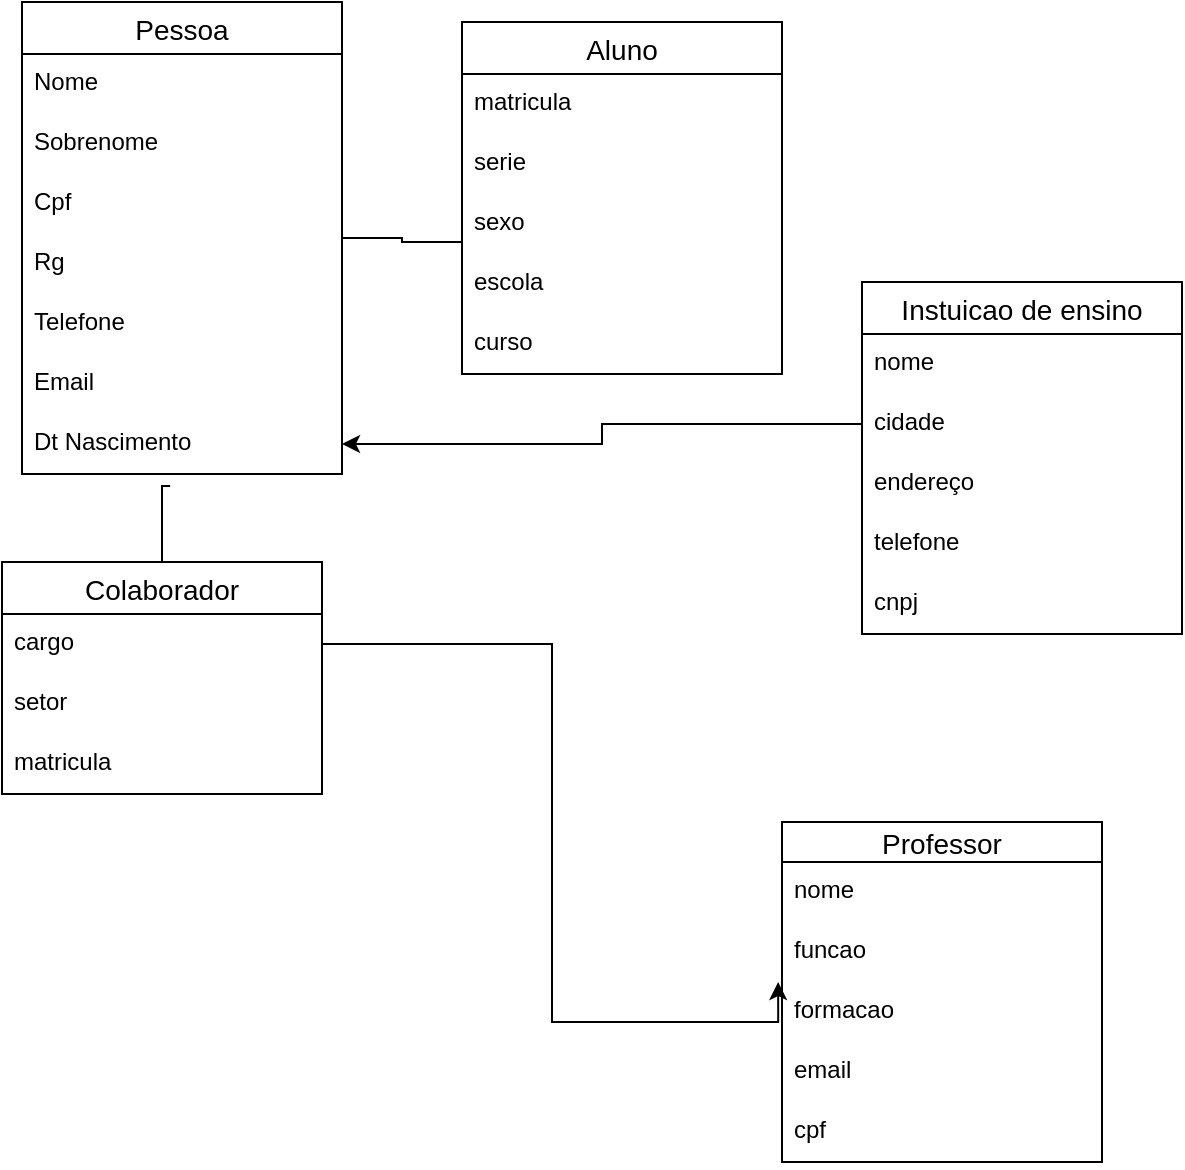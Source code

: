 <mxfile version="23.0.2" type="github" pages="2">
  <diagram name="Página-1" id="ZoJDxkCGZ2TFN2j-Abry">
    <mxGraphModel dx="979" dy="556" grid="1" gridSize="10" guides="1" tooltips="1" connect="1" arrows="1" fold="1" page="1" pageScale="1" pageWidth="827" pageHeight="1169" math="0" shadow="0">
      <root>
        <mxCell id="0" />
        <mxCell id="1" parent="0" />
        <mxCell id="moQpeNJ1T0v8Xbf68f_f-36" style="edgeStyle=orthogonalEdgeStyle;rounded=0;orthogonalLoop=1;jettySize=auto;html=1;endArrow=none;endFill=0;" edge="1" parent="1" source="moQpeNJ1T0v8Xbf68f_f-1" target="moQpeNJ1T0v8Xbf68f_f-10">
          <mxGeometry relative="1" as="geometry">
            <Array as="points">
              <mxPoint x="310" y="248" />
              <mxPoint x="310" y="250" />
            </Array>
          </mxGeometry>
        </mxCell>
        <mxCell id="moQpeNJ1T0v8Xbf68f_f-1" value="Pessoa" style="swimlane;fontStyle=0;childLayout=stackLayout;horizontal=1;startSize=26;horizontalStack=0;resizeParent=1;resizeParentMax=0;resizeLast=0;collapsible=1;marginBottom=0;align=center;fontSize=14;" vertex="1" parent="1">
          <mxGeometry x="120" y="130" width="160" height="236" as="geometry">
            <mxRectangle x="120" y="130" width="90" height="30" as="alternateBounds" />
          </mxGeometry>
        </mxCell>
        <mxCell id="moQpeNJ1T0v8Xbf68f_f-2" value="Nome" style="text;strokeColor=none;fillColor=none;spacingLeft=4;spacingRight=4;overflow=hidden;rotatable=0;points=[[0,0.5],[1,0.5]];portConstraint=eastwest;fontSize=12;whiteSpace=wrap;html=1;" vertex="1" parent="moQpeNJ1T0v8Xbf68f_f-1">
          <mxGeometry y="26" width="160" height="30" as="geometry" />
        </mxCell>
        <mxCell id="moQpeNJ1T0v8Xbf68f_f-3" value="Sobrenome" style="text;strokeColor=none;fillColor=none;spacingLeft=4;spacingRight=4;overflow=hidden;rotatable=0;points=[[0,0.5],[1,0.5]];portConstraint=eastwest;fontSize=12;whiteSpace=wrap;html=1;" vertex="1" parent="moQpeNJ1T0v8Xbf68f_f-1">
          <mxGeometry y="56" width="160" height="30" as="geometry" />
        </mxCell>
        <mxCell id="moQpeNJ1T0v8Xbf68f_f-4" value="Cpf" style="text;strokeColor=none;fillColor=none;spacingLeft=4;spacingRight=4;overflow=hidden;rotatable=0;points=[[0,0.5],[1,0.5]];portConstraint=eastwest;fontSize=12;whiteSpace=wrap;html=1;" vertex="1" parent="moQpeNJ1T0v8Xbf68f_f-1">
          <mxGeometry y="86" width="160" height="30" as="geometry" />
        </mxCell>
        <mxCell id="moQpeNJ1T0v8Xbf68f_f-8" value="Rg" style="text;strokeColor=none;fillColor=none;spacingLeft=4;spacingRight=4;overflow=hidden;rotatable=0;points=[[0,0.5],[1,0.5]];portConstraint=eastwest;fontSize=12;whiteSpace=wrap;html=1;" vertex="1" parent="moQpeNJ1T0v8Xbf68f_f-1">
          <mxGeometry y="116" width="160" height="30" as="geometry" />
        </mxCell>
        <mxCell id="moQpeNJ1T0v8Xbf68f_f-7" value="Telefone" style="text;strokeColor=none;fillColor=none;spacingLeft=4;spacingRight=4;overflow=hidden;rotatable=0;points=[[0,0.5],[1,0.5]];portConstraint=eastwest;fontSize=12;whiteSpace=wrap;html=1;" vertex="1" parent="moQpeNJ1T0v8Xbf68f_f-1">
          <mxGeometry y="146" width="160" height="30" as="geometry" />
        </mxCell>
        <mxCell id="moQpeNJ1T0v8Xbf68f_f-9" value="Email" style="text;strokeColor=none;fillColor=none;spacingLeft=4;spacingRight=4;overflow=hidden;rotatable=0;points=[[0,0.5],[1,0.5]];portConstraint=eastwest;fontSize=12;whiteSpace=wrap;html=1;" vertex="1" parent="moQpeNJ1T0v8Xbf68f_f-1">
          <mxGeometry y="176" width="160" height="30" as="geometry" />
        </mxCell>
        <mxCell id="moQpeNJ1T0v8Xbf68f_f-6" value="Dt Nascimento" style="text;strokeColor=none;fillColor=none;spacingLeft=4;spacingRight=4;overflow=hidden;rotatable=0;points=[[0,0.5],[1,0.5]];portConstraint=eastwest;fontSize=12;whiteSpace=wrap;html=1;" vertex="1" parent="moQpeNJ1T0v8Xbf68f_f-1">
          <mxGeometry y="206" width="160" height="30" as="geometry" />
        </mxCell>
        <mxCell id="moQpeNJ1T0v8Xbf68f_f-10" value="Aluno" style="swimlane;fontStyle=0;childLayout=stackLayout;horizontal=1;startSize=26;horizontalStack=0;resizeParent=1;resizeParentMax=0;resizeLast=0;collapsible=1;marginBottom=0;align=center;fontSize=14;" vertex="1" parent="1">
          <mxGeometry x="340" y="140" width="160" height="176" as="geometry">
            <mxRectangle x="120" y="130" width="90" height="30" as="alternateBounds" />
          </mxGeometry>
        </mxCell>
        <mxCell id="moQpeNJ1T0v8Xbf68f_f-13" value="matricula" style="text;strokeColor=none;fillColor=none;spacingLeft=4;spacingRight=4;overflow=hidden;rotatable=0;points=[[0,0.5],[1,0.5]];portConstraint=eastwest;fontSize=12;whiteSpace=wrap;html=1;" vertex="1" parent="moQpeNJ1T0v8Xbf68f_f-10">
          <mxGeometry y="26" width="160" height="30" as="geometry" />
        </mxCell>
        <mxCell id="moQpeNJ1T0v8Xbf68f_f-14" value="serie" style="text;strokeColor=none;fillColor=none;spacingLeft=4;spacingRight=4;overflow=hidden;rotatable=0;points=[[0,0.5],[1,0.5]];portConstraint=eastwest;fontSize=12;whiteSpace=wrap;html=1;" vertex="1" parent="moQpeNJ1T0v8Xbf68f_f-10">
          <mxGeometry y="56" width="160" height="30" as="geometry" />
        </mxCell>
        <mxCell id="moQpeNJ1T0v8Xbf68f_f-11" value="sexo" style="text;strokeColor=none;fillColor=none;spacingLeft=4;spacingRight=4;overflow=hidden;rotatable=0;points=[[0,0.5],[1,0.5]];portConstraint=eastwest;fontSize=12;whiteSpace=wrap;html=1;" vertex="1" parent="moQpeNJ1T0v8Xbf68f_f-10">
          <mxGeometry y="86" width="160" height="30" as="geometry" />
        </mxCell>
        <mxCell id="moQpeNJ1T0v8Xbf68f_f-12" value="escola" style="text;strokeColor=none;fillColor=none;spacingLeft=4;spacingRight=4;overflow=hidden;rotatable=0;points=[[0,0.5],[1,0.5]];portConstraint=eastwest;fontSize=12;whiteSpace=wrap;html=1;" vertex="1" parent="moQpeNJ1T0v8Xbf68f_f-10">
          <mxGeometry y="116" width="160" height="30" as="geometry" />
        </mxCell>
        <mxCell id="moQpeNJ1T0v8Xbf68f_f-15" value="curso" style="text;strokeColor=none;fillColor=none;spacingLeft=4;spacingRight=4;overflow=hidden;rotatable=0;points=[[0,0.5],[1,0.5]];portConstraint=eastwest;fontSize=12;whiteSpace=wrap;html=1;" vertex="1" parent="moQpeNJ1T0v8Xbf68f_f-10">
          <mxGeometry y="146" width="160" height="30" as="geometry" />
        </mxCell>
        <mxCell id="moQpeNJ1T0v8Xbf68f_f-18" value="Colaborador" style="swimlane;fontStyle=0;childLayout=stackLayout;horizontal=1;startSize=26;horizontalStack=0;resizeParent=1;resizeParentMax=0;resizeLast=0;collapsible=1;marginBottom=0;align=center;fontSize=14;" vertex="1" parent="1">
          <mxGeometry x="110" y="410" width="160" height="116" as="geometry">
            <mxRectangle x="120" y="130" width="90" height="30" as="alternateBounds" />
          </mxGeometry>
        </mxCell>
        <mxCell id="moQpeNJ1T0v8Xbf68f_f-20" value="cargo" style="text;strokeColor=none;fillColor=none;spacingLeft=4;spacingRight=4;overflow=hidden;rotatable=0;points=[[0,0.5],[1,0.5]];portConstraint=eastwest;fontSize=12;whiteSpace=wrap;html=1;" vertex="1" parent="moQpeNJ1T0v8Xbf68f_f-18">
          <mxGeometry y="26" width="160" height="30" as="geometry" />
        </mxCell>
        <mxCell id="moQpeNJ1T0v8Xbf68f_f-21" value="setor" style="text;strokeColor=none;fillColor=none;spacingLeft=4;spacingRight=4;overflow=hidden;rotatable=0;points=[[0,0.5],[1,0.5]];portConstraint=eastwest;fontSize=12;whiteSpace=wrap;html=1;" vertex="1" parent="moQpeNJ1T0v8Xbf68f_f-18">
          <mxGeometry y="56" width="160" height="30" as="geometry" />
        </mxCell>
        <mxCell id="moQpeNJ1T0v8Xbf68f_f-22" value="matricula" style="text;strokeColor=none;fillColor=none;spacingLeft=4;spacingRight=4;overflow=hidden;rotatable=0;points=[[0,0.5],[1,0.5]];portConstraint=eastwest;fontSize=12;whiteSpace=wrap;html=1;" vertex="1" parent="moQpeNJ1T0v8Xbf68f_f-18">
          <mxGeometry y="86" width="160" height="30" as="geometry" />
        </mxCell>
        <mxCell id="moQpeNJ1T0v8Xbf68f_f-24" value="Instuicao de ensino" style="swimlane;fontStyle=0;childLayout=stackLayout;horizontal=1;startSize=26;horizontalStack=0;resizeParent=1;resizeParentMax=0;resizeLast=0;collapsible=1;marginBottom=0;align=center;fontSize=14;" vertex="1" parent="1">
          <mxGeometry x="540" y="270" width="160" height="176" as="geometry">
            <mxRectangle x="120" y="130" width="90" height="30" as="alternateBounds" />
          </mxGeometry>
        </mxCell>
        <mxCell id="moQpeNJ1T0v8Xbf68f_f-25" value="nome" style="text;strokeColor=none;fillColor=none;spacingLeft=4;spacingRight=4;overflow=hidden;rotatable=0;points=[[0,0.5],[1,0.5]];portConstraint=eastwest;fontSize=12;whiteSpace=wrap;html=1;" vertex="1" parent="moQpeNJ1T0v8Xbf68f_f-24">
          <mxGeometry y="26" width="160" height="30" as="geometry" />
        </mxCell>
        <mxCell id="moQpeNJ1T0v8Xbf68f_f-26" value="cidade" style="text;strokeColor=none;fillColor=none;spacingLeft=4;spacingRight=4;overflow=hidden;rotatable=0;points=[[0,0.5],[1,0.5]];portConstraint=eastwest;fontSize=12;whiteSpace=wrap;html=1;" vertex="1" parent="moQpeNJ1T0v8Xbf68f_f-24">
          <mxGeometry y="56" width="160" height="30" as="geometry" />
        </mxCell>
        <mxCell id="moQpeNJ1T0v8Xbf68f_f-27" value="endereço" style="text;strokeColor=none;fillColor=none;spacingLeft=4;spacingRight=4;overflow=hidden;rotatable=0;points=[[0,0.5],[1,0.5]];portConstraint=eastwest;fontSize=12;whiteSpace=wrap;html=1;" vertex="1" parent="moQpeNJ1T0v8Xbf68f_f-24">
          <mxGeometry y="86" width="160" height="30" as="geometry" />
        </mxCell>
        <mxCell id="moQpeNJ1T0v8Xbf68f_f-28" value="telefone" style="text;strokeColor=none;fillColor=none;spacingLeft=4;spacingRight=4;overflow=hidden;rotatable=0;points=[[0,0.5],[1,0.5]];portConstraint=eastwest;fontSize=12;whiteSpace=wrap;html=1;" vertex="1" parent="moQpeNJ1T0v8Xbf68f_f-24">
          <mxGeometry y="116" width="160" height="30" as="geometry" />
        </mxCell>
        <mxCell id="moQpeNJ1T0v8Xbf68f_f-29" value="cnpj" style="text;strokeColor=none;fillColor=none;spacingLeft=4;spacingRight=4;overflow=hidden;rotatable=0;points=[[0,0.5],[1,0.5]];portConstraint=eastwest;fontSize=12;whiteSpace=wrap;html=1;" vertex="1" parent="moQpeNJ1T0v8Xbf68f_f-24">
          <mxGeometry y="146" width="160" height="30" as="geometry" />
        </mxCell>
        <mxCell id="moQpeNJ1T0v8Xbf68f_f-30" value="Professor" style="swimlane;fontStyle=0;childLayout=stackLayout;horizontal=1;startSize=20;horizontalStack=0;resizeParent=1;resizeParentMax=0;resizeLast=0;collapsible=1;marginBottom=0;align=center;fontSize=14;" vertex="1" parent="1">
          <mxGeometry x="500" y="540" width="160" height="170" as="geometry">
            <mxRectangle x="120" y="130" width="90" height="30" as="alternateBounds" />
          </mxGeometry>
        </mxCell>
        <mxCell id="moQpeNJ1T0v8Xbf68f_f-31" value="nome" style="text;strokeColor=none;fillColor=none;spacingLeft=4;spacingRight=4;overflow=hidden;rotatable=0;points=[[0,0.5],[1,0.5]];portConstraint=eastwest;fontSize=12;whiteSpace=wrap;html=1;" vertex="1" parent="moQpeNJ1T0v8Xbf68f_f-30">
          <mxGeometry y="20" width="160" height="30" as="geometry" />
        </mxCell>
        <mxCell id="moQpeNJ1T0v8Xbf68f_f-32" value="funcao" style="text;strokeColor=none;fillColor=none;spacingLeft=4;spacingRight=4;overflow=hidden;rotatable=0;points=[[0,0.5],[1,0.5]];portConstraint=eastwest;fontSize=12;whiteSpace=wrap;html=1;" vertex="1" parent="moQpeNJ1T0v8Xbf68f_f-30">
          <mxGeometry y="50" width="160" height="30" as="geometry" />
        </mxCell>
        <mxCell id="moQpeNJ1T0v8Xbf68f_f-33" value="formacao" style="text;strokeColor=none;fillColor=none;spacingLeft=4;spacingRight=4;overflow=hidden;rotatable=0;points=[[0,0.5],[1,0.5]];portConstraint=eastwest;fontSize=12;whiteSpace=wrap;html=1;" vertex="1" parent="moQpeNJ1T0v8Xbf68f_f-30">
          <mxGeometry y="80" width="160" height="30" as="geometry" />
        </mxCell>
        <mxCell id="moQpeNJ1T0v8Xbf68f_f-34" value="email" style="text;strokeColor=none;fillColor=none;spacingLeft=4;spacingRight=4;overflow=hidden;rotatable=0;points=[[0,0.5],[1,0.5]];portConstraint=eastwest;fontSize=12;whiteSpace=wrap;html=1;" vertex="1" parent="moQpeNJ1T0v8Xbf68f_f-30">
          <mxGeometry y="110" width="160" height="30" as="geometry" />
        </mxCell>
        <mxCell id="moQpeNJ1T0v8Xbf68f_f-35" value="cpf" style="text;strokeColor=none;fillColor=none;spacingLeft=4;spacingRight=4;overflow=hidden;rotatable=0;points=[[0,0.5],[1,0.5]];portConstraint=eastwest;fontSize=12;whiteSpace=wrap;html=1;" vertex="1" parent="moQpeNJ1T0v8Xbf68f_f-30">
          <mxGeometry y="140" width="160" height="30" as="geometry" />
        </mxCell>
        <mxCell id="moQpeNJ1T0v8Xbf68f_f-39" style="edgeStyle=orthogonalEdgeStyle;rounded=0;orthogonalLoop=1;jettySize=auto;html=1;exitX=0.5;exitY=0;exitDx=0;exitDy=0;entryX=0.463;entryY=1.2;entryDx=0;entryDy=0;entryPerimeter=0;endArrow=none;endFill=0;" edge="1" parent="1" source="moQpeNJ1T0v8Xbf68f_f-18" target="moQpeNJ1T0v8Xbf68f_f-6">
          <mxGeometry relative="1" as="geometry">
            <Array as="points">
              <mxPoint x="190" y="372" />
            </Array>
          </mxGeometry>
        </mxCell>
        <mxCell id="moQpeNJ1T0v8Xbf68f_f-40" style="edgeStyle=orthogonalEdgeStyle;rounded=0;orthogonalLoop=1;jettySize=auto;html=1;entryX=-0.012;entryY=1;entryDx=0;entryDy=0;entryPerimeter=0;" edge="1" parent="1" source="moQpeNJ1T0v8Xbf68f_f-20" target="moQpeNJ1T0v8Xbf68f_f-32">
          <mxGeometry relative="1" as="geometry" />
        </mxCell>
        <mxCell id="moQpeNJ1T0v8Xbf68f_f-41" style="edgeStyle=orthogonalEdgeStyle;rounded=0;orthogonalLoop=1;jettySize=auto;html=1;entryX=1;entryY=0.5;entryDx=0;entryDy=0;" edge="1" parent="1" source="moQpeNJ1T0v8Xbf68f_f-26" target="moQpeNJ1T0v8Xbf68f_f-6">
          <mxGeometry relative="1" as="geometry" />
        </mxCell>
      </root>
    </mxGraphModel>
  </diagram>
  <diagram id="lj1sSSnIw8IRxc-z5Eyn" name="Página-2">
    <mxGraphModel dx="832" dy="473" grid="1" gridSize="10" guides="1" tooltips="1" connect="1" arrows="1" fold="1" page="1" pageScale="1" pageWidth="827" pageHeight="1169" math="0" shadow="0">
      <root>
        <mxCell id="0" />
        <mxCell id="1" parent="0" />
        <mxCell id="-9x7CmeoXM7p1R_-sLOX-1" value="Médico" style="swimlane;fontStyle=0;childLayout=stackLayout;horizontal=1;startSize=26;horizontalStack=0;resizeParent=1;resizeParentMax=0;resizeLast=0;collapsible=1;marginBottom=0;align=center;fontSize=14;shadow=0;" vertex="1" parent="1">
          <mxGeometry x="170" y="110" width="160" height="146" as="geometry" />
        </mxCell>
        <mxCell id="-9x7CmeoXM7p1R_-sLOX-2" value="CRM" style="text;strokeColor=none;fillColor=none;spacingLeft=4;spacingRight=4;overflow=hidden;rotatable=0;points=[[0,0.5],[1,0.5]];portConstraint=eastwest;fontSize=12;whiteSpace=wrap;html=1;" vertex="1" parent="-9x7CmeoXM7p1R_-sLOX-1">
          <mxGeometry y="26" width="160" height="30" as="geometry" />
        </mxCell>
        <mxCell id="-9x7CmeoXM7p1R_-sLOX-3" value="Nome" style="text;strokeColor=none;fillColor=none;spacingLeft=4;spacingRight=4;overflow=hidden;rotatable=0;points=[[0,0.5],[1,0.5]];portConstraint=eastwest;fontSize=12;whiteSpace=wrap;html=1;" vertex="1" parent="-9x7CmeoXM7p1R_-sLOX-1">
          <mxGeometry y="56" width="160" height="30" as="geometry" />
        </mxCell>
        <mxCell id="-9x7CmeoXM7p1R_-sLOX-4" value="TELEFONE" style="text;strokeColor=none;fillColor=none;spacingLeft=4;spacingRight=4;overflow=hidden;rotatable=0;points=[[0,0.5],[1,0.5]];portConstraint=eastwest;fontSize=12;whiteSpace=wrap;html=1;" vertex="1" parent="-9x7CmeoXM7p1R_-sLOX-1">
          <mxGeometry y="86" width="160" height="30" as="geometry" />
        </mxCell>
        <mxCell id="-9x7CmeoXM7p1R_-sLOX-5" value="E-MAIL" style="text;strokeColor=none;fillColor=none;spacingLeft=4;spacingRight=4;overflow=hidden;rotatable=0;points=[[0,0.5],[1,0.5]];portConstraint=eastwest;fontSize=12;whiteSpace=wrap;html=1;" vertex="1" parent="-9x7CmeoXM7p1R_-sLOX-1">
          <mxGeometry y="116" width="160" height="30" as="geometry" />
        </mxCell>
        <mxCell id="-9x7CmeoXM7p1R_-sLOX-10" value="CONSULTA" style="swimlane;fontStyle=0;childLayout=stackLayout;horizontal=1;startSize=26;horizontalStack=0;resizeParent=1;resizeParentMax=0;resizeLast=0;collapsible=1;marginBottom=0;align=center;fontSize=14;shadow=0;" vertex="1" parent="1">
          <mxGeometry x="390" y="110" width="160" height="86" as="geometry" />
        </mxCell>
        <mxCell id="-9x7CmeoXM7p1R_-sLOX-11" value="DATA" style="text;strokeColor=none;fillColor=none;spacingLeft=4;spacingRight=4;overflow=hidden;rotatable=0;points=[[0,0.5],[1,0.5]];portConstraint=eastwest;fontSize=12;whiteSpace=wrap;html=1;" vertex="1" parent="-9x7CmeoXM7p1R_-sLOX-10">
          <mxGeometry y="26" width="160" height="30" as="geometry" />
        </mxCell>
        <mxCell id="-9x7CmeoXM7p1R_-sLOX-12" value="TIPO" style="text;strokeColor=none;fillColor=none;spacingLeft=4;spacingRight=4;overflow=hidden;rotatable=0;points=[[0,0.5],[1,0.5]];portConstraint=eastwest;fontSize=12;whiteSpace=wrap;html=1;" vertex="1" parent="-9x7CmeoXM7p1R_-sLOX-10">
          <mxGeometry y="56" width="160" height="30" as="geometry" />
        </mxCell>
        <mxCell id="-9x7CmeoXM7p1R_-sLOX-15" value="MEDICAMENTO" style="swimlane;fontStyle=0;childLayout=stackLayout;horizontal=1;startSize=26;horizontalStack=0;resizeParent=1;resizeParentMax=0;resizeLast=0;collapsible=1;marginBottom=0;align=center;fontSize=14;shadow=0;" vertex="1" parent="1">
          <mxGeometry x="610" y="290" width="160" height="142" as="geometry" />
        </mxCell>
        <mxCell id="-9x7CmeoXM7p1R_-sLOX-16" value="NOME DO MEDICAMENTO" style="text;strokeColor=none;fillColor=none;spacingLeft=4;spacingRight=4;overflow=hidden;rotatable=0;points=[[0,0.5],[1,0.5]];portConstraint=eastwest;fontSize=12;whiteSpace=wrap;html=1;" vertex="1" parent="-9x7CmeoXM7p1R_-sLOX-15">
          <mxGeometry y="26" width="160" height="30" as="geometry" />
        </mxCell>
        <mxCell id="-9x7CmeoXM7p1R_-sLOX-17" value="TIPO" style="text;strokeColor=none;fillColor=none;spacingLeft=4;spacingRight=4;overflow=hidden;rotatable=0;points=[[0,0.5],[1,0.5]];portConstraint=eastwest;fontSize=12;whiteSpace=wrap;html=1;" vertex="1" parent="-9x7CmeoXM7p1R_-sLOX-15">
          <mxGeometry y="56" width="160" height="26" as="geometry" />
        </mxCell>
        <mxCell id="-9x7CmeoXM7p1R_-sLOX-18" value="DOSAGEM" style="text;strokeColor=none;fillColor=none;spacingLeft=4;spacingRight=4;overflow=hidden;rotatable=0;points=[[0,0.5],[1,0.5]];portConstraint=eastwest;fontSize=12;whiteSpace=wrap;html=1;" vertex="1" parent="-9x7CmeoXM7p1R_-sLOX-15">
          <mxGeometry y="82" width="160" height="30" as="geometry" />
        </mxCell>
        <mxCell id="-9x7CmeoXM7p1R_-sLOX-19" value="COMO USAR" style="text;strokeColor=none;fillColor=none;spacingLeft=4;spacingRight=4;overflow=hidden;rotatable=0;points=[[0,0.5],[1,0.5]];portConstraint=eastwest;fontSize=12;whiteSpace=wrap;html=1;" vertex="1" parent="-9x7CmeoXM7p1R_-sLOX-15">
          <mxGeometry y="112" width="160" height="30" as="geometry" />
        </mxCell>
        <mxCell id="-9x7CmeoXM7p1R_-sLOX-20" value="PACIENTE" style="swimlane;fontStyle=0;childLayout=stackLayout;horizontal=1;startSize=26;horizontalStack=0;resizeParent=1;resizeParentMax=0;resizeLast=0;collapsible=1;marginBottom=0;align=center;fontSize=14;shadow=0;" vertex="1" parent="1">
          <mxGeometry x="380" y="240" width="160" height="176" as="geometry" />
        </mxCell>
        <mxCell id="-9x7CmeoXM7p1R_-sLOX-21" value="NOME" style="text;strokeColor=none;fillColor=none;spacingLeft=4;spacingRight=4;overflow=hidden;rotatable=0;points=[[0,0.5],[1,0.5]];portConstraint=eastwest;fontSize=12;whiteSpace=wrap;html=1;" vertex="1" parent="-9x7CmeoXM7p1R_-sLOX-20">
          <mxGeometry y="26" width="160" height="30" as="geometry" />
        </mxCell>
        <mxCell id="-9x7CmeoXM7p1R_-sLOX-22" value="CPF" style="text;strokeColor=none;fillColor=none;spacingLeft=4;spacingRight=4;overflow=hidden;rotatable=0;points=[[0,0.5],[1,0.5]];portConstraint=eastwest;fontSize=12;whiteSpace=wrap;html=1;" vertex="1" parent="-9x7CmeoXM7p1R_-sLOX-20">
          <mxGeometry y="56" width="160" height="30" as="geometry" />
        </mxCell>
        <mxCell id="-9x7CmeoXM7p1R_-sLOX-23" value="ENDERECO" style="text;strokeColor=none;fillColor=none;spacingLeft=4;spacingRight=4;overflow=hidden;rotatable=0;points=[[0,0.5],[1,0.5]];portConstraint=eastwest;fontSize=12;whiteSpace=wrap;html=1;" vertex="1" parent="-9x7CmeoXM7p1R_-sLOX-20">
          <mxGeometry y="86" width="160" height="30" as="geometry" />
        </mxCell>
        <mxCell id="-9x7CmeoXM7p1R_-sLOX-25" value="TELEFONE" style="text;strokeColor=none;fillColor=none;spacingLeft=4;spacingRight=4;overflow=hidden;rotatable=0;points=[[0,0.5],[1,0.5]];portConstraint=eastwest;fontSize=12;whiteSpace=wrap;html=1;" vertex="1" parent="-9x7CmeoXM7p1R_-sLOX-20">
          <mxGeometry y="116" width="160" height="30" as="geometry" />
        </mxCell>
        <mxCell id="-9x7CmeoXM7p1R_-sLOX-24" value="PLANO DE SAÚDE" style="text;strokeColor=none;fillColor=none;spacingLeft=4;spacingRight=4;overflow=hidden;rotatable=0;points=[[0,0.5],[1,0.5]];portConstraint=eastwest;fontSize=12;whiteSpace=wrap;html=1;" vertex="1" parent="-9x7CmeoXM7p1R_-sLOX-20">
          <mxGeometry y="146" width="160" height="30" as="geometry" />
        </mxCell>
        <mxCell id="-9x7CmeoXM7p1R_-sLOX-34" value="" style="edgeStyle=orthogonalEdgeStyle;rounded=0;orthogonalLoop=1;jettySize=auto;html=1;endArrow=none;endFill=0;" edge="1" parent="1" source="-9x7CmeoXM7p1R_-sLOX-26" target="-9x7CmeoXM7p1R_-sLOX-12">
          <mxGeometry relative="1" as="geometry" />
        </mxCell>
        <mxCell id="-9x7CmeoXM7p1R_-sLOX-26" value="EXAMES" style="swimlane;fontStyle=0;childLayout=stackLayout;horizontal=1;startSize=26;horizontalStack=0;resizeParent=1;resizeParentMax=0;resizeLast=0;collapsible=1;marginBottom=0;align=center;fontSize=14;shadow=0;" vertex="1" parent="1">
          <mxGeometry x="590" y="110" width="160" height="116" as="geometry" />
        </mxCell>
        <mxCell id="-9x7CmeoXM7p1R_-sLOX-27" value="NOME" style="text;strokeColor=none;fillColor=none;spacingLeft=4;spacingRight=4;overflow=hidden;rotatable=0;points=[[0,0.5],[1,0.5]];portConstraint=eastwest;fontSize=12;whiteSpace=wrap;html=1;" vertex="1" parent="-9x7CmeoXM7p1R_-sLOX-26">
          <mxGeometry y="26" width="160" height="30" as="geometry" />
        </mxCell>
        <mxCell id="-9x7CmeoXM7p1R_-sLOX-29" value="OBSERVACAO" style="text;strokeColor=none;fillColor=none;spacingLeft=4;spacingRight=4;overflow=hidden;rotatable=0;points=[[0,0.5],[1,0.5]];portConstraint=eastwest;fontSize=12;whiteSpace=wrap;html=1;" vertex="1" parent="-9x7CmeoXM7p1R_-sLOX-26">
          <mxGeometry y="56" width="160" height="30" as="geometry" />
        </mxCell>
        <mxCell id="-9x7CmeoXM7p1R_-sLOX-28" value="RESULTADO" style="text;strokeColor=none;fillColor=none;spacingLeft=4;spacingRight=4;overflow=hidden;rotatable=0;points=[[0,0.5],[1,0.5]];portConstraint=eastwest;fontSize=12;whiteSpace=wrap;html=1;" vertex="1" parent="-9x7CmeoXM7p1R_-sLOX-26">
          <mxGeometry y="86" width="160" height="30" as="geometry" />
        </mxCell>
        <mxCell id="-9x7CmeoXM7p1R_-sLOX-30" value="" style="edgeStyle=orthogonalEdgeStyle;rounded=0;orthogonalLoop=1;jettySize=auto;html=1;endArrow=none;endFill=0;" edge="1" parent="1" source="-9x7CmeoXM7p1R_-sLOX-3" target="-9x7CmeoXM7p1R_-sLOX-12">
          <mxGeometry relative="1" as="geometry" />
        </mxCell>
        <mxCell id="-9x7CmeoXM7p1R_-sLOX-33" style="edgeStyle=orthogonalEdgeStyle;rounded=0;orthogonalLoop=1;jettySize=auto;html=1;entryX=0.731;entryY=1;entryDx=0;entryDy=0;entryPerimeter=0;endArrow=none;endFill=0;" edge="1" parent="1" source="-9x7CmeoXM7p1R_-sLOX-20" target="-9x7CmeoXM7p1R_-sLOX-12">
          <mxGeometry relative="1" as="geometry">
            <Array as="points">
              <mxPoint x="460" y="196" />
            </Array>
          </mxGeometry>
        </mxCell>
        <mxCell id="-9x7CmeoXM7p1R_-sLOX-35" value="HOSPITAL" style="swimlane;fontStyle=0;childLayout=stackLayout;horizontal=1;startSize=26;horizontalStack=0;resizeParent=1;resizeParentMax=0;resizeLast=0;collapsible=1;marginBottom=0;align=center;fontSize=14;shadow=0;" vertex="1" parent="1">
          <mxGeometry x="80" y="286" width="160" height="146" as="geometry" />
        </mxCell>
        <mxCell id="-9x7CmeoXM7p1R_-sLOX-36" value="NOME" style="text;strokeColor=none;fillColor=none;spacingLeft=4;spacingRight=4;overflow=hidden;rotatable=0;points=[[0,0.5],[1,0.5]];portConstraint=eastwest;fontSize=12;whiteSpace=wrap;html=1;" vertex="1" parent="-9x7CmeoXM7p1R_-sLOX-35">
          <mxGeometry y="26" width="160" height="30" as="geometry" />
        </mxCell>
        <mxCell id="-9x7CmeoXM7p1R_-sLOX-37" value="CNPJ" style="text;strokeColor=none;fillColor=none;spacingLeft=4;spacingRight=4;overflow=hidden;rotatable=0;points=[[0,0.5],[1,0.5]];portConstraint=eastwest;fontSize=12;whiteSpace=wrap;html=1;" vertex="1" parent="-9x7CmeoXM7p1R_-sLOX-35">
          <mxGeometry y="56" width="160" height="30" as="geometry" />
        </mxCell>
        <mxCell id="-9x7CmeoXM7p1R_-sLOX-38" value="TELEFONE" style="text;strokeColor=none;fillColor=none;spacingLeft=4;spacingRight=4;overflow=hidden;rotatable=0;points=[[0,0.5],[1,0.5]];portConstraint=eastwest;fontSize=12;whiteSpace=wrap;html=1;" vertex="1" parent="-9x7CmeoXM7p1R_-sLOX-35">
          <mxGeometry y="86" width="160" height="30" as="geometry" />
        </mxCell>
        <mxCell id="-9x7CmeoXM7p1R_-sLOX-39" value="E-MAIL" style="text;strokeColor=none;fillColor=none;spacingLeft=4;spacingRight=4;overflow=hidden;rotatable=0;points=[[0,0.5],[1,0.5]];portConstraint=eastwest;fontSize=12;whiteSpace=wrap;html=1;" vertex="1" parent="-9x7CmeoXM7p1R_-sLOX-35">
          <mxGeometry y="116" width="160" height="30" as="geometry" />
        </mxCell>
      </root>
    </mxGraphModel>
  </diagram>
</mxfile>

